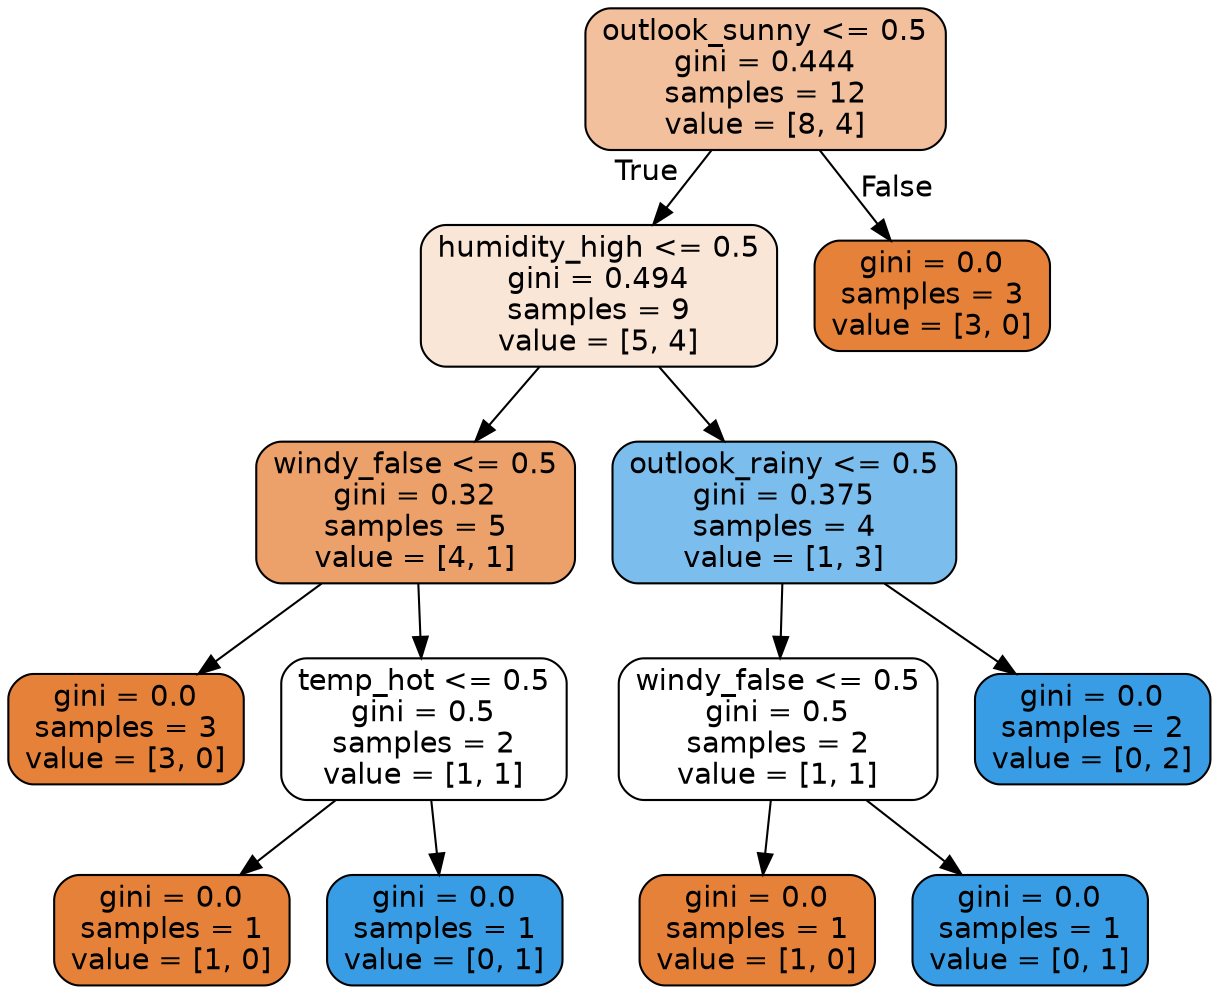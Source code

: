 digraph Tree {
node [shape=box, style="filled, rounded", color="black", fontname=helvetica] ;
edge [fontname=helvetica] ;
0 [label="outlook_sunny <= 0.5\ngini = 0.444\nsamples = 12\nvalue = [8, 4]", fillcolor="#f2c09c"] ;
1 [label="humidity_high <= 0.5\ngini = 0.494\nsamples = 9\nvalue = [5, 4]", fillcolor="#fae6d7"] ;
0 -> 1 [labeldistance=2.5, labelangle=45, headlabel="True"] ;
2 [label="windy_false <= 0.5\ngini = 0.32\nsamples = 5\nvalue = [4, 1]", fillcolor="#eca06a"] ;
1 -> 2 ;
3 [label="gini = 0.0\nsamples = 3\nvalue = [3, 0]", fillcolor="#e58139"] ;
2 -> 3 ;
4 [label="temp_hot <= 0.5\ngini = 0.5\nsamples = 2\nvalue = [1, 1]", fillcolor="#ffffff"] ;
2 -> 4 ;
5 [label="gini = 0.0\nsamples = 1\nvalue = [1, 0]", fillcolor="#e58139"] ;
4 -> 5 ;
6 [label="gini = 0.0\nsamples = 1\nvalue = [0, 1]", fillcolor="#399de5"] ;
4 -> 6 ;
7 [label="outlook_rainy <= 0.5\ngini = 0.375\nsamples = 4\nvalue = [1, 3]", fillcolor="#7bbeee"] ;
1 -> 7 ;
8 [label="windy_false <= 0.5\ngini = 0.5\nsamples = 2\nvalue = [1, 1]", fillcolor="#ffffff"] ;
7 -> 8 ;
9 [label="gini = 0.0\nsamples = 1\nvalue = [1, 0]", fillcolor="#e58139"] ;
8 -> 9 ;
10 [label="gini = 0.0\nsamples = 1\nvalue = [0, 1]", fillcolor="#399de5"] ;
8 -> 10 ;
11 [label="gini = 0.0\nsamples = 2\nvalue = [0, 2]", fillcolor="#399de5"] ;
7 -> 11 ;
12 [label="gini = 0.0\nsamples = 3\nvalue = [3, 0]", fillcolor="#e58139"] ;
0 -> 12 [labeldistance=2.5, labelangle=-45, headlabel="False"] ;
}